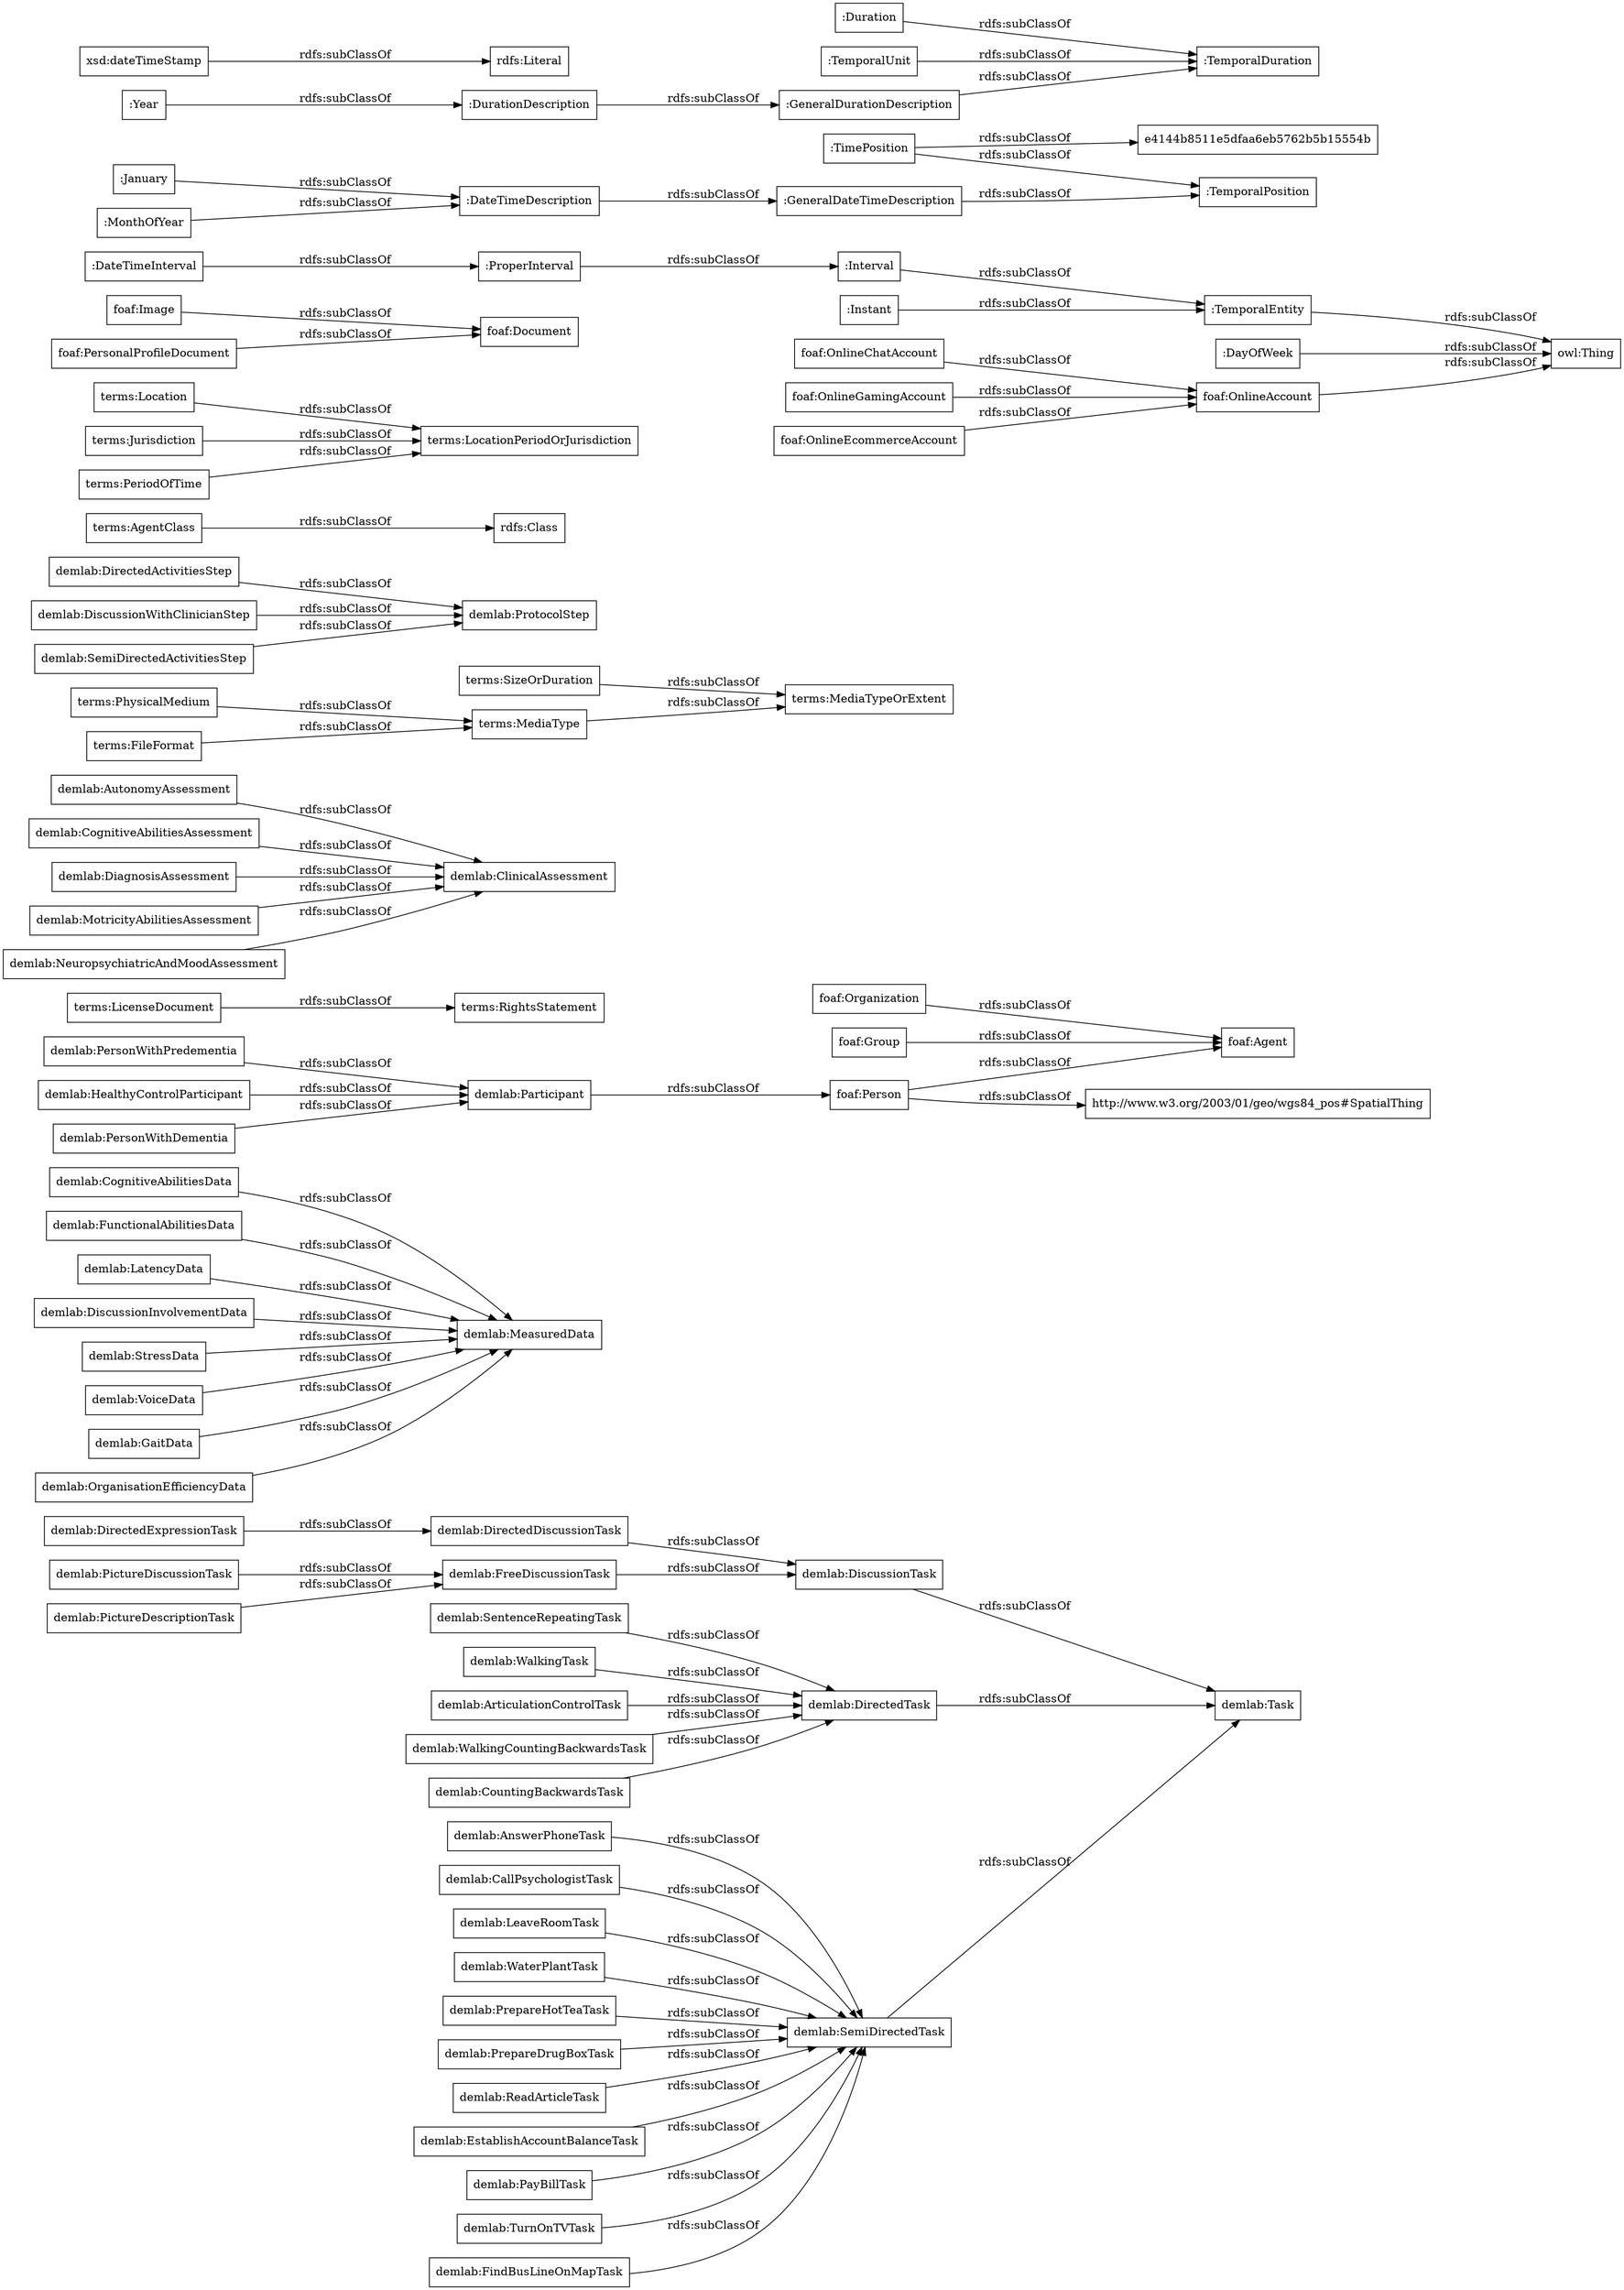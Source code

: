 digraph ar2dtool_diagram { 
rankdir=LR;
size="1000"
node [shape = rectangle, color="black"]; "demlab:AnswerPhoneTask" "demlab:CognitiveAbilitiesData" "demlab:PayBillTask" "demlab:PictureDescriptionTask" "demlab:Participant" "demlab:MeasuredData" "terms:LicenseDocument" "demlab:TurnOnTVTask" "demlab:AutonomyAssessment" "demlab:DirectedDiscussionTask" "demlab:FindBusLineOnMapTask" "demlab:CallPsychologistTask" "demlab:LeaveRoomTask" "demlab:DiscussionTask" "terms:SizeOrDuration" "demlab:DirectedActivitiesStep" "terms:AgentClass" "demlab:WalkingCountingBackwardsTask" "demlab:PersonWithPredementia" "terms:Location" "demlab:ClinicalAssessment" "demlab:FunctionalAbilitiesData" "terms:MediaTypeOrExtent" "demlab:LatencyData" "demlab:CognitiveAbilitiesAssessment" "terms:PhysicalMedium" "demlab:CountingBackwardsTask" "demlab:HealthyControlParticipant" "terms:RightsStatement" "demlab:SemiDirectedTask" "terms:Jurisdiction" "demlab:WaterPlantTask" "demlab:SentenceRepeatingTask" "terms:LocationPeriodOrJurisdiction" "demlab:ProtocolStep" "terms:FileFormat" "demlab:PictureDiscussionTask" "demlab:WalkingTask" "demlab:DiscussionInvolvementData" "demlab:DirectedTask" "demlab:PrepareHotTeaTask" "demlab:PrepareDrugBoxTask" "demlab:ArticulationControlTask" "demlab:PersonWithDementia" "demlab:StressData" "demlab:Task" "demlab:DiscussionWithClinicianStep" "demlab:FreeDiscussionTask" "demlab:VoiceData" "demlab:GaitData" "terms:MediaType" "demlab:DirectedExpressionTask" "demlab:SemiDirectedActivitiesStep" "demlab:ReadArticleTask" "demlab:OrganisationEfficiencyData" "demlab:EstablishAccountBalanceTask" "terms:PeriodOfTime" "demlab:DiagnosisAssessment" "demlab:MotricityAbilitiesAssessment" "demlab:NeuropsychiatricAndMoodAssessment" "foaf:Image" "foaf:Agent" "foaf:Document" "rdfs:Class" "http://www.w3.org/2003/01/geo/wgs84_pos#SpatialThing" "foaf:OnlineAccount" "foaf:Person" "foaf:OnlineChatAccount" "foaf:PersonalProfileDocument" "foaf:OnlineGamingAccount" "foaf:Organization" "foaf:Group" "foaf:OnlineEcommerceAccount" ":GeneralDateTimeDescription" ":DateTimeInterval" ":DurationDescription" ":TemporalDuration" ":Duration" ":GeneralDurationDescription" ":January" ":ProperInterval" ":TimePosition" ":TemporalPosition" ":Interval" ":TemporalEntity" ":Year" "e4144b8511e5dfaa6eb5762b5b15554b" ":MonthOfYear" ":DateTimeDescription" ":TemporalUnit" ":Instant" ":DayOfWeek" ; /*classes style*/
	"demlab:StressData" -> "demlab:MeasuredData" [ label = "rdfs:subClassOf" ];
	":DateTimeDescription" -> ":GeneralDateTimeDescription" [ label = "rdfs:subClassOf" ];
	"demlab:FunctionalAbilitiesData" -> "demlab:MeasuredData" [ label = "rdfs:subClassOf" ];
	"demlab:DiscussionTask" -> "demlab:Task" [ label = "rdfs:subClassOf" ];
	"demlab:DiscussionInvolvementData" -> "demlab:MeasuredData" [ label = "rdfs:subClassOf" ];
	"terms:Jurisdiction" -> "terms:LocationPeriodOrJurisdiction" [ label = "rdfs:subClassOf" ];
	"demlab:EstablishAccountBalanceTask" -> "demlab:SemiDirectedTask" [ label = "rdfs:subClassOf" ];
	"demlab:DiagnosisAssessment" -> "demlab:ClinicalAssessment" [ label = "rdfs:subClassOf" ];
	"demlab:PersonWithPredementia" -> "demlab:Participant" [ label = "rdfs:subClassOf" ];
	"demlab:FreeDiscussionTask" -> "demlab:DiscussionTask" [ label = "rdfs:subClassOf" ];
	":Instant" -> ":TemporalEntity" [ label = "rdfs:subClassOf" ];
	"demlab:WalkingCountingBackwardsTask" -> "demlab:DirectedTask" [ label = "rdfs:subClassOf" ];
	"demlab:AnswerPhoneTask" -> "demlab:SemiDirectedTask" [ label = "rdfs:subClassOf" ];
	"demlab:SemiDirectedActivitiesStep" -> "demlab:ProtocolStep" [ label = "rdfs:subClassOf" ];
	"foaf:Image" -> "foaf:Document" [ label = "rdfs:subClassOf" ];
	"demlab:MotricityAbilitiesAssessment" -> "demlab:ClinicalAssessment" [ label = "rdfs:subClassOf" ];
	"demlab:WalkingTask" -> "demlab:DirectedTask" [ label = "rdfs:subClassOf" ];
	"demlab:DirectedActivitiesStep" -> "demlab:ProtocolStep" [ label = "rdfs:subClassOf" ];
	":ProperInterval" -> ":Interval" [ label = "rdfs:subClassOf" ];
	"terms:LicenseDocument" -> "terms:RightsStatement" [ label = "rdfs:subClassOf" ];
	"foaf:OnlineEcommerceAccount" -> "foaf:OnlineAccount" [ label = "rdfs:subClassOf" ];
	"demlab:OrganisationEfficiencyData" -> "demlab:MeasuredData" [ label = "rdfs:subClassOf" ];
	":MonthOfYear" -> ":DateTimeDescription" [ label = "rdfs:subClassOf" ];
	"terms:AgentClass" -> "rdfs:Class" [ label = "rdfs:subClassOf" ];
	"demlab:DiscussionWithClinicianStep" -> "demlab:ProtocolStep" [ label = "rdfs:subClassOf" ];
	"demlab:PersonWithDementia" -> "demlab:Participant" [ label = "rdfs:subClassOf" ];
	"terms:SizeOrDuration" -> "terms:MediaTypeOrExtent" [ label = "rdfs:subClassOf" ];
	"foaf:PersonalProfileDocument" -> "foaf:Document" [ label = "rdfs:subClassOf" ];
	"demlab:PictureDescriptionTask" -> "demlab:FreeDiscussionTask" [ label = "rdfs:subClassOf" ];
	":Duration" -> ":TemporalDuration" [ label = "rdfs:subClassOf" ];
	"demlab:AutonomyAssessment" -> "demlab:ClinicalAssessment" [ label = "rdfs:subClassOf" ];
	"demlab:NeuropsychiatricAndMoodAssessment" -> "demlab:ClinicalAssessment" [ label = "rdfs:subClassOf" ];
	"demlab:TurnOnTVTask" -> "demlab:SemiDirectedTask" [ label = "rdfs:subClassOf" ];
	"demlab:ArticulationControlTask" -> "demlab:DirectedTask" [ label = "rdfs:subClassOf" ];
	"demlab:WaterPlantTask" -> "demlab:SemiDirectedTask" [ label = "rdfs:subClassOf" ];
	"terms:MediaType" -> "terms:MediaTypeOrExtent" [ label = "rdfs:subClassOf" ];
	"foaf:Organization" -> "foaf:Agent" [ label = "rdfs:subClassOf" ];
	"demlab:SentenceRepeatingTask" -> "demlab:DirectedTask" [ label = "rdfs:subClassOf" ];
	"demlab:VoiceData" -> "demlab:MeasuredData" [ label = "rdfs:subClassOf" ];
	"foaf:OnlineChatAccount" -> "foaf:OnlineAccount" [ label = "rdfs:subClassOf" ];
	":TimePosition" -> "e4144b8511e5dfaa6eb5762b5b15554b" [ label = "rdfs:subClassOf" ];
	":TimePosition" -> ":TemporalPosition" [ label = "rdfs:subClassOf" ];
	":TemporalEntity" -> "owl:Thing" [ label = "rdfs:subClassOf" ];
	"demlab:DirectedTask" -> "demlab:Task" [ label = "rdfs:subClassOf" ];
	"foaf:OnlineAccount" -> "owl:Thing" [ label = "rdfs:subClassOf" ];
	"demlab:PictureDiscussionTask" -> "demlab:FreeDiscussionTask" [ label = "rdfs:subClassOf" ];
	"demlab:DirectedExpressionTask" -> "demlab:DirectedDiscussionTask" [ label = "rdfs:subClassOf" ];
	":GeneralDurationDescription" -> ":TemporalDuration" [ label = "rdfs:subClassOf" ];
	"demlab:CognitiveAbilitiesData" -> "demlab:MeasuredData" [ label = "rdfs:subClassOf" ];
	"demlab:LeaveRoomTask" -> "demlab:SemiDirectedTask" [ label = "rdfs:subClassOf" ];
	"foaf:OnlineGamingAccount" -> "foaf:OnlineAccount" [ label = "rdfs:subClassOf" ];
	":DateTimeInterval" -> ":ProperInterval" [ label = "rdfs:subClassOf" ];
	"demlab:CountingBackwardsTask" -> "demlab:DirectedTask" [ label = "rdfs:subClassOf" ];
	":Interval" -> ":TemporalEntity" [ label = "rdfs:subClassOf" ];
	"demlab:PayBillTask" -> "demlab:SemiDirectedTask" [ label = "rdfs:subClassOf" ];
	":GeneralDateTimeDescription" -> ":TemporalPosition" [ label = "rdfs:subClassOf" ];
	"foaf:Person" -> "http://www.w3.org/2003/01/geo/wgs84_pos#SpatialThing" [ label = "rdfs:subClassOf" ];
	"foaf:Person" -> "foaf:Agent" [ label = "rdfs:subClassOf" ];
	"demlab:PrepareHotTeaTask" -> "demlab:SemiDirectedTask" [ label = "rdfs:subClassOf" ];
	":January" -> ":DateTimeDescription" [ label = "rdfs:subClassOf" ];
	"demlab:CognitiveAbilitiesAssessment" -> "demlab:ClinicalAssessment" [ label = "rdfs:subClassOf" ];
	"terms:Location" -> "terms:LocationPeriodOrJurisdiction" [ label = "rdfs:subClassOf" ];
	"demlab:LatencyData" -> "demlab:MeasuredData" [ label = "rdfs:subClassOf" ];
	"demlab:DirectedDiscussionTask" -> "demlab:DiscussionTask" [ label = "rdfs:subClassOf" ];
	"demlab:PrepareDrugBoxTask" -> "demlab:SemiDirectedTask" [ label = "rdfs:subClassOf" ];
	"demlab:CallPsychologistTask" -> "demlab:SemiDirectedTask" [ label = "rdfs:subClassOf" ];
	":DayOfWeek" -> "owl:Thing" [ label = "rdfs:subClassOf" ];
	"terms:PeriodOfTime" -> "terms:LocationPeriodOrJurisdiction" [ label = "rdfs:subClassOf" ];
	":Year" -> ":DurationDescription" [ label = "rdfs:subClassOf" ];
	"demlab:FindBusLineOnMapTask" -> "demlab:SemiDirectedTask" [ label = "rdfs:subClassOf" ];
	":DurationDescription" -> ":GeneralDurationDescription" [ label = "rdfs:subClassOf" ];
	"foaf:Group" -> "foaf:Agent" [ label = "rdfs:subClassOf" ];
	":TemporalUnit" -> ":TemporalDuration" [ label = "rdfs:subClassOf" ];
	"demlab:HealthyControlParticipant" -> "demlab:Participant" [ label = "rdfs:subClassOf" ];
	"terms:PhysicalMedium" -> "terms:MediaType" [ label = "rdfs:subClassOf" ];
	"demlab:SemiDirectedTask" -> "demlab:Task" [ label = "rdfs:subClassOf" ];
	"demlab:Participant" -> "foaf:Person" [ label = "rdfs:subClassOf" ];
	"terms:FileFormat" -> "terms:MediaType" [ label = "rdfs:subClassOf" ];
	"demlab:ReadArticleTask" -> "demlab:SemiDirectedTask" [ label = "rdfs:subClassOf" ];
	"xsd:dateTimeStamp" -> "rdfs:Literal" [ label = "rdfs:subClassOf" ];
	"demlab:GaitData" -> "demlab:MeasuredData" [ label = "rdfs:subClassOf" ];

}

